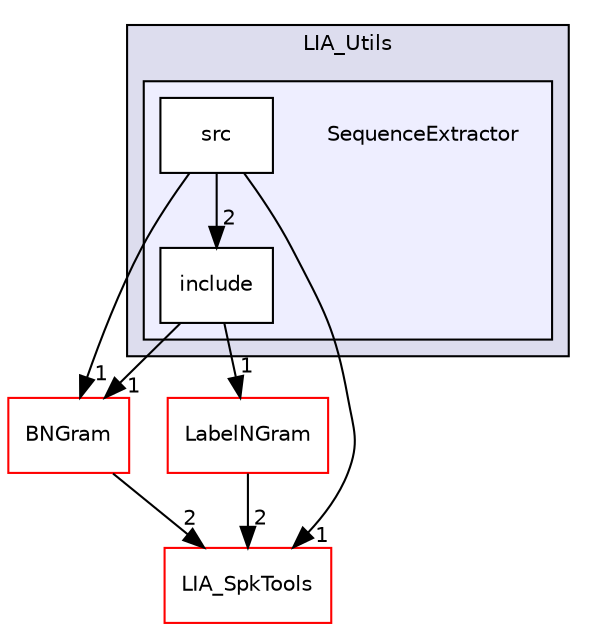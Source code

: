 digraph "LIA_Utils/SequenceExtractor" {
  compound=true
  node [ fontsize="10", fontname="Helvetica"];
  edge [ labelfontsize="10", labelfontname="Helvetica"];
  subgraph clusterdir_d943bfca0b65a7b22a1ee61fc2aed8dc {
    graph [ bgcolor="#ddddee", pencolor="black", label="LIA_Utils" fontname="Helvetica", fontsize="10", URL="dir_d943bfca0b65a7b22a1ee61fc2aed8dc.html"]
  subgraph clusterdir_a60afe3d20a847071eaa37bd9a8acd78 {
    graph [ bgcolor="#eeeeff", pencolor="black", label="" URL="dir_a60afe3d20a847071eaa37bd9a8acd78.html"];
    dir_a60afe3d20a847071eaa37bd9a8acd78 [shape=plaintext label="SequenceExtractor"];
    dir_0869d8a81a45a409e3952a76eea42e87 [shape=box label="include" color="black" fillcolor="white" style="filled" URL="dir_0869d8a81a45a409e3952a76eea42e87.html"];
    dir_3179c9e4f7db37de50352ef16f56c31f [shape=box label="src" color="black" fillcolor="white" style="filled" URL="dir_3179c9e4f7db37de50352ef16f56c31f.html"];
  }
  }
  dir_b4745ca01c4ca43cb0688e76731d3c94 [shape=box label="BNGram" fillcolor="white" style="filled" color="red" URL="dir_b4745ca01c4ca43cb0688e76731d3c94.html"];
  dir_7b9f40c7474acebf25e66f966c5b9c6a [shape=box label="LIA_SpkTools" fillcolor="white" style="filled" color="red" URL="dir_7b9f40c7474acebf25e66f966c5b9c6a.html"];
  dir_9cbce39a1c55326e924543e2b48f4f2d [shape=box label="LabelNGram" fillcolor="white" style="filled" color="red" URL="dir_9cbce39a1c55326e924543e2b48f4f2d.html"];
  dir_b4745ca01c4ca43cb0688e76731d3c94->dir_7b9f40c7474acebf25e66f966c5b9c6a [headlabel="2", labeldistance=1.5 headhref="dir_000114_000110.html"];
  dir_3179c9e4f7db37de50352ef16f56c31f->dir_b4745ca01c4ca43cb0688e76731d3c94 [headlabel="1", labeldistance=1.5 headhref="dir_000157_000114.html"];
  dir_3179c9e4f7db37de50352ef16f56c31f->dir_7b9f40c7474acebf25e66f966c5b9c6a [headlabel="1", labeldistance=1.5 headhref="dir_000157_000110.html"];
  dir_3179c9e4f7db37de50352ef16f56c31f->dir_0869d8a81a45a409e3952a76eea42e87 [headlabel="2", labeldistance=1.5 headhref="dir_000157_000156.html"];
  dir_9cbce39a1c55326e924543e2b48f4f2d->dir_7b9f40c7474acebf25e66f966c5b9c6a [headlabel="2", labeldistance=1.5 headhref="dir_000132_000110.html"];
  dir_0869d8a81a45a409e3952a76eea42e87->dir_b4745ca01c4ca43cb0688e76731d3c94 [headlabel="1", labeldistance=1.5 headhref="dir_000156_000114.html"];
  dir_0869d8a81a45a409e3952a76eea42e87->dir_9cbce39a1c55326e924543e2b48f4f2d [headlabel="1", labeldistance=1.5 headhref="dir_000156_000132.html"];
}
